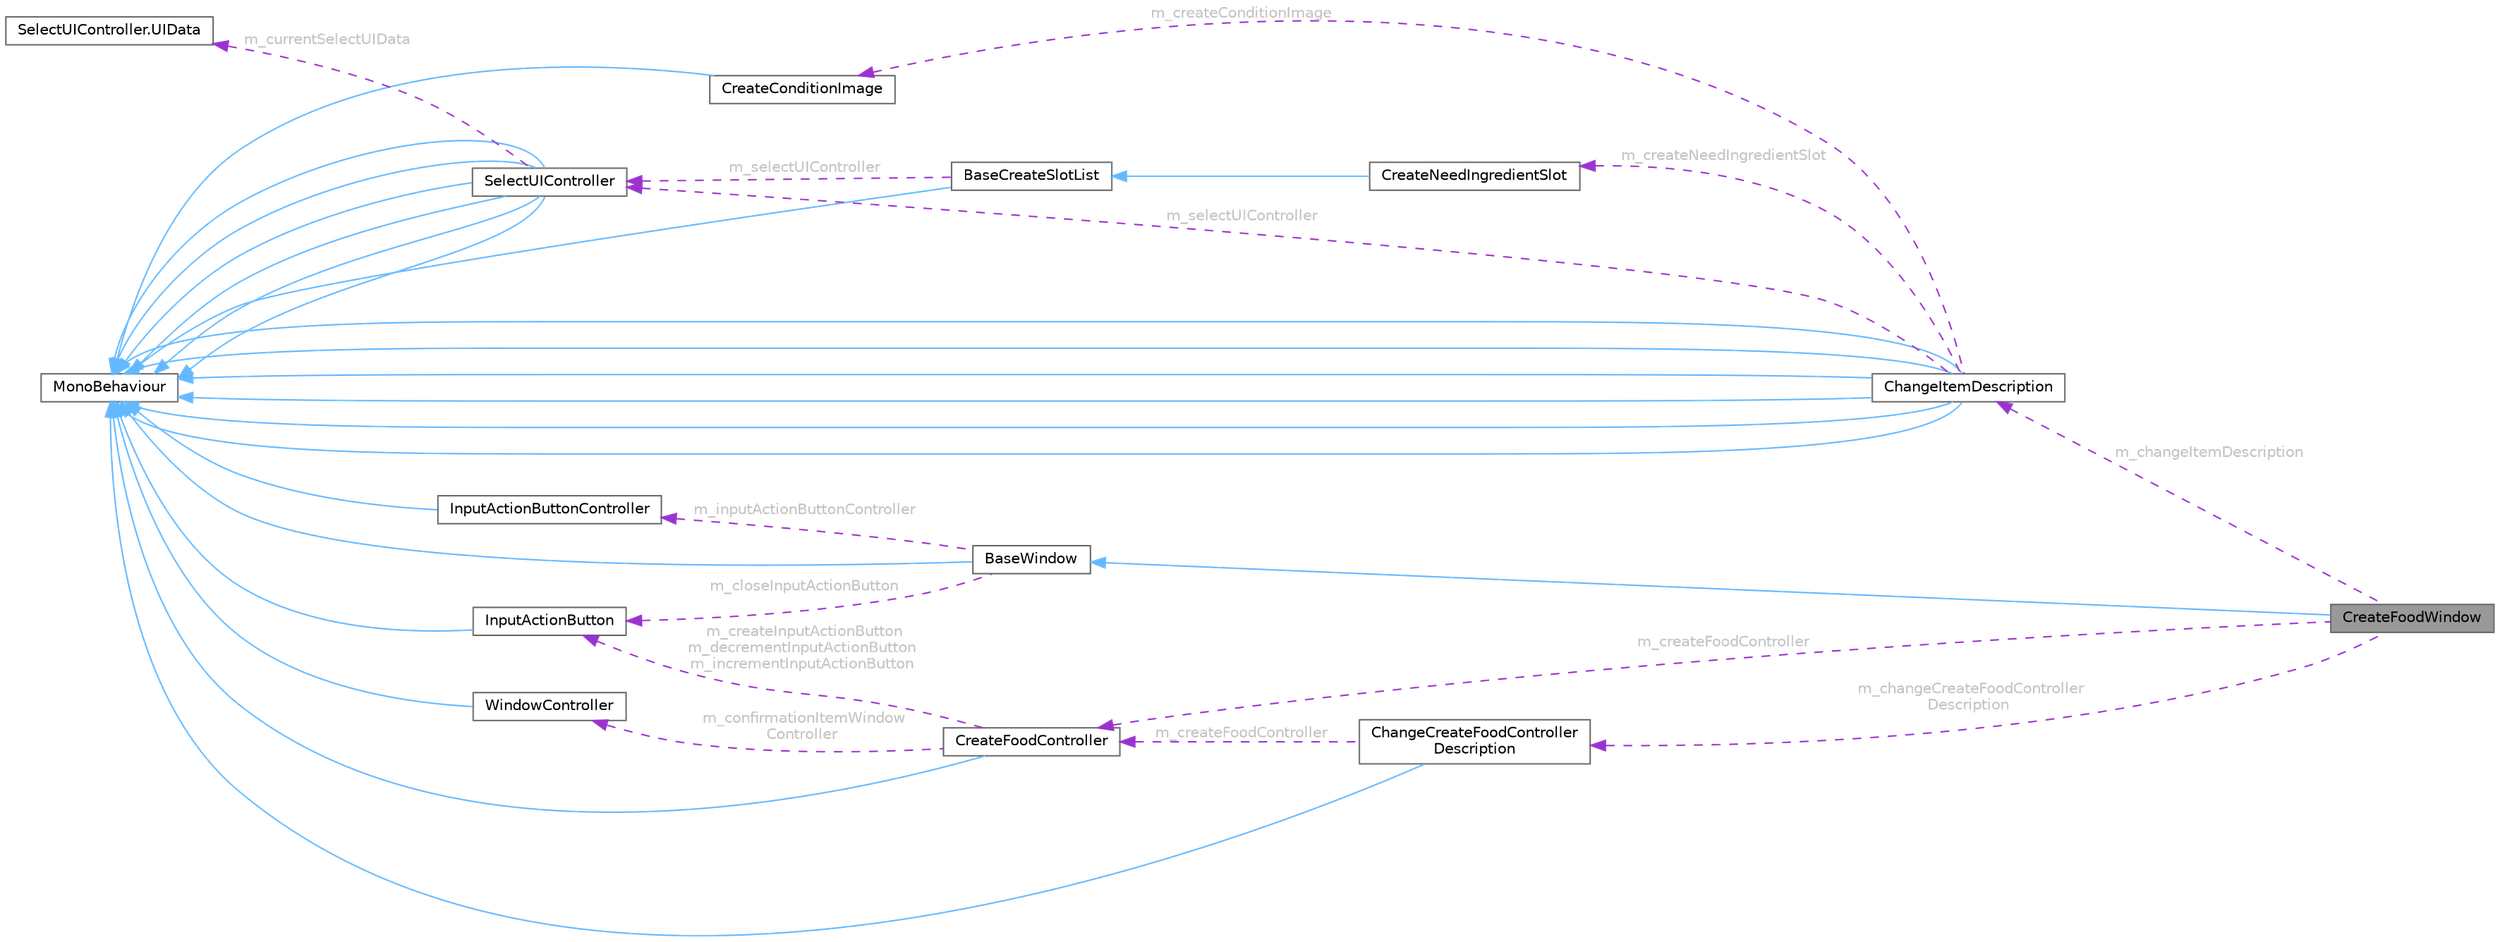 digraph "CreateFoodWindow"
{
 // LATEX_PDF_SIZE
  bgcolor="transparent";
  edge [fontname=Helvetica,fontsize=10,labelfontname=Helvetica,labelfontsize=10];
  node [fontname=Helvetica,fontsize=10,shape=box,height=0.2,width=0.4];
  rankdir="LR";
  Node1 [id="Node000001",label="CreateFoodWindow",height=0.2,width=0.4,color="gray40", fillcolor="grey60", style="filled", fontcolor="black",tooltip=" "];
  Node2 -> Node1 [id="edge1_Node000001_Node000002",dir="back",color="steelblue1",style="solid",tooltip=" "];
  Node2 [id="Node000002",label="BaseWindow",height=0.2,width=0.4,color="gray40", fillcolor="white", style="filled",URL="$class_base_window.html",tooltip=" "];
  Node3 -> Node2 [id="edge2_Node000002_Node000003",dir="back",color="steelblue1",style="solid",tooltip=" "];
  Node3 [id="Node000003",label="MonoBehaviour",height=0.2,width=0.4,color="gray40", fillcolor="white", style="filled",tooltip=" "];
  Node4 -> Node2 [id="edge3_Node000002_Node000004",dir="back",color="darkorchid3",style="dashed",tooltip=" ",label=" m_inputActionButtonController",fontcolor="grey" ];
  Node4 [id="Node000004",label="InputActionButtonController",height=0.2,width=0.4,color="gray40", fillcolor="white", style="filled",URL="$class_input_action_button_controller.html",tooltip=" "];
  Node3 -> Node4 [id="edge4_Node000004_Node000003",dir="back",color="steelblue1",style="solid",tooltip=" "];
  Node5 -> Node2 [id="edge5_Node000002_Node000005",dir="back",color="darkorchid3",style="dashed",tooltip=" ",label=" m_closeInputActionButton",fontcolor="grey" ];
  Node5 [id="Node000005",label="InputActionButton",height=0.2,width=0.4,color="gray40", fillcolor="white", style="filled",URL="$class_input_action_button.html",tooltip=" "];
  Node3 -> Node5 [id="edge6_Node000005_Node000003",dir="back",color="steelblue1",style="solid",tooltip=" "];
  Node6 -> Node1 [id="edge7_Node000001_Node000006",dir="back",color="darkorchid3",style="dashed",tooltip=" ",label=" m_changeItemDescription",fontcolor="grey" ];
  Node6 [id="Node000006",label="ChangeItemDescription",height=0.2,width=0.4,color="gray40", fillcolor="white", style="filled",URL="$class_change_item_description.html",tooltip=" "];
  Node3 -> Node6 [id="edge8_Node000006_Node000003",dir="back",color="steelblue1",style="solid",tooltip=" "];
  Node3 -> Node6 [id="edge9_Node000006_Node000003",dir="back",color="steelblue1",style="solid",tooltip=" "];
  Node3 -> Node6 [id="edge10_Node000006_Node000003",dir="back",color="steelblue1",style="solid",tooltip=" "];
  Node3 -> Node6 [id="edge11_Node000006_Node000003",dir="back",color="steelblue1",style="solid",tooltip=" "];
  Node3 -> Node6 [id="edge12_Node000006_Node000003",dir="back",color="steelblue1",style="solid",tooltip=" "];
  Node3 -> Node6 [id="edge13_Node000006_Node000003",dir="back",color="steelblue1",style="solid",tooltip=" "];
  Node7 -> Node6 [id="edge14_Node000006_Node000007",dir="back",color="darkorchid3",style="dashed",tooltip=" ",label=" m_selectUIController",fontcolor="grey" ];
  Node7 [id="Node000007",label="SelectUIController",height=0.2,width=0.4,color="gray40", fillcolor="white", style="filled",URL="$class_select_u_i_controller.html",tooltip=" "];
  Node3 -> Node7 [id="edge15_Node000007_Node000003",dir="back",color="steelblue1",style="solid",tooltip=" "];
  Node3 -> Node7 [id="edge16_Node000007_Node000003",dir="back",color="steelblue1",style="solid",tooltip=" "];
  Node3 -> Node7 [id="edge17_Node000007_Node000003",dir="back",color="steelblue1",style="solid",tooltip=" "];
  Node3 -> Node7 [id="edge18_Node000007_Node000003",dir="back",color="steelblue1",style="solid",tooltip=" "];
  Node3 -> Node7 [id="edge19_Node000007_Node000003",dir="back",color="steelblue1",style="solid",tooltip=" "];
  Node3 -> Node7 [id="edge20_Node000007_Node000003",dir="back",color="steelblue1",style="solid",tooltip=" "];
  Node8 -> Node7 [id="edge21_Node000007_Node000008",dir="back",color="darkorchid3",style="dashed",tooltip=" ",label=" m_currentSelectUIData",fontcolor="grey" ];
  Node8 [id="Node000008",label="SelectUIController.UIData",height=0.2,width=0.4,color="gray40", fillcolor="white", style="filled",URL="$class_select_u_i_controller_1_1_u_i_data.html",tooltip=" "];
  Node9 -> Node6 [id="edge22_Node000006_Node000009",dir="back",color="darkorchid3",style="dashed",tooltip=" ",label=" m_createConditionImage",fontcolor="grey" ];
  Node9 [id="Node000009",label="CreateConditionImage",height=0.2,width=0.4,color="gray40", fillcolor="white", style="filled",URL="$class_create_condition_image.html",tooltip=" "];
  Node3 -> Node9 [id="edge23_Node000009_Node000003",dir="back",color="steelblue1",style="solid",tooltip=" "];
  Node10 -> Node6 [id="edge24_Node000006_Node000010",dir="back",color="darkorchid3",style="dashed",tooltip=" ",label=" m_createNeedIngredientSlot",fontcolor="grey" ];
  Node10 [id="Node000010",label="CreateNeedIngredientSlot",height=0.2,width=0.4,color="gray40", fillcolor="white", style="filled",URL="$class_create_need_ingredient_slot.html",tooltip=" "];
  Node11 -> Node10 [id="edge25_Node000010_Node000011",dir="back",color="steelblue1",style="solid",tooltip=" "];
  Node11 [id="Node000011",label="BaseCreateSlotList",height=0.2,width=0.4,color="gray40", fillcolor="white", style="filled",URL="$class_base_create_slot_list.html",tooltip=" "];
  Node3 -> Node11 [id="edge26_Node000011_Node000003",dir="back",color="steelblue1",style="solid",tooltip=" "];
  Node7 -> Node11 [id="edge27_Node000011_Node000007",dir="back",color="darkorchid3",style="dashed",tooltip=" ",label=" m_selectUIController",fontcolor="grey" ];
  Node12 -> Node1 [id="edge28_Node000001_Node000012",dir="back",color="darkorchid3",style="dashed",tooltip=" ",label=" m_createFoodController",fontcolor="grey" ];
  Node12 [id="Node000012",label="CreateFoodController",height=0.2,width=0.4,color="gray40", fillcolor="white", style="filled",URL="$class_create_food_controller.html",tooltip=" "];
  Node3 -> Node12 [id="edge29_Node000012_Node000003",dir="back",color="steelblue1",style="solid",tooltip=" "];
  Node5 -> Node12 [id="edge30_Node000012_Node000005",dir="back",color="darkorchid3",style="dashed",tooltip=" ",label=" m_createInputActionButton\nm_decrementInputActionButton\nm_incrementInputActionButton",fontcolor="grey" ];
  Node13 -> Node12 [id="edge31_Node000012_Node000013",dir="back",color="darkorchid3",style="dashed",tooltip=" ",label=" m_confirmationItemWindow\lController",fontcolor="grey" ];
  Node13 [id="Node000013",label="WindowController",height=0.2,width=0.4,color="gray40", fillcolor="white", style="filled",URL="$class_window_controller.html",tooltip=" "];
  Node3 -> Node13 [id="edge32_Node000013_Node000003",dir="back",color="steelblue1",style="solid",tooltip=" "];
  Node14 -> Node1 [id="edge33_Node000001_Node000014",dir="back",color="darkorchid3",style="dashed",tooltip=" ",label=" m_changeCreateFoodController\lDescription",fontcolor="grey" ];
  Node14 [id="Node000014",label="ChangeCreateFoodController\lDescription",height=0.2,width=0.4,color="gray40", fillcolor="white", style="filled",URL="$class_change_create_food_controller_description.html",tooltip=" "];
  Node3 -> Node14 [id="edge34_Node000014_Node000003",dir="back",color="steelblue1",style="solid",tooltip=" "];
  Node12 -> Node14 [id="edge35_Node000014_Node000012",dir="back",color="darkorchid3",style="dashed",tooltip=" ",label=" m_createFoodController",fontcolor="grey" ];
}
